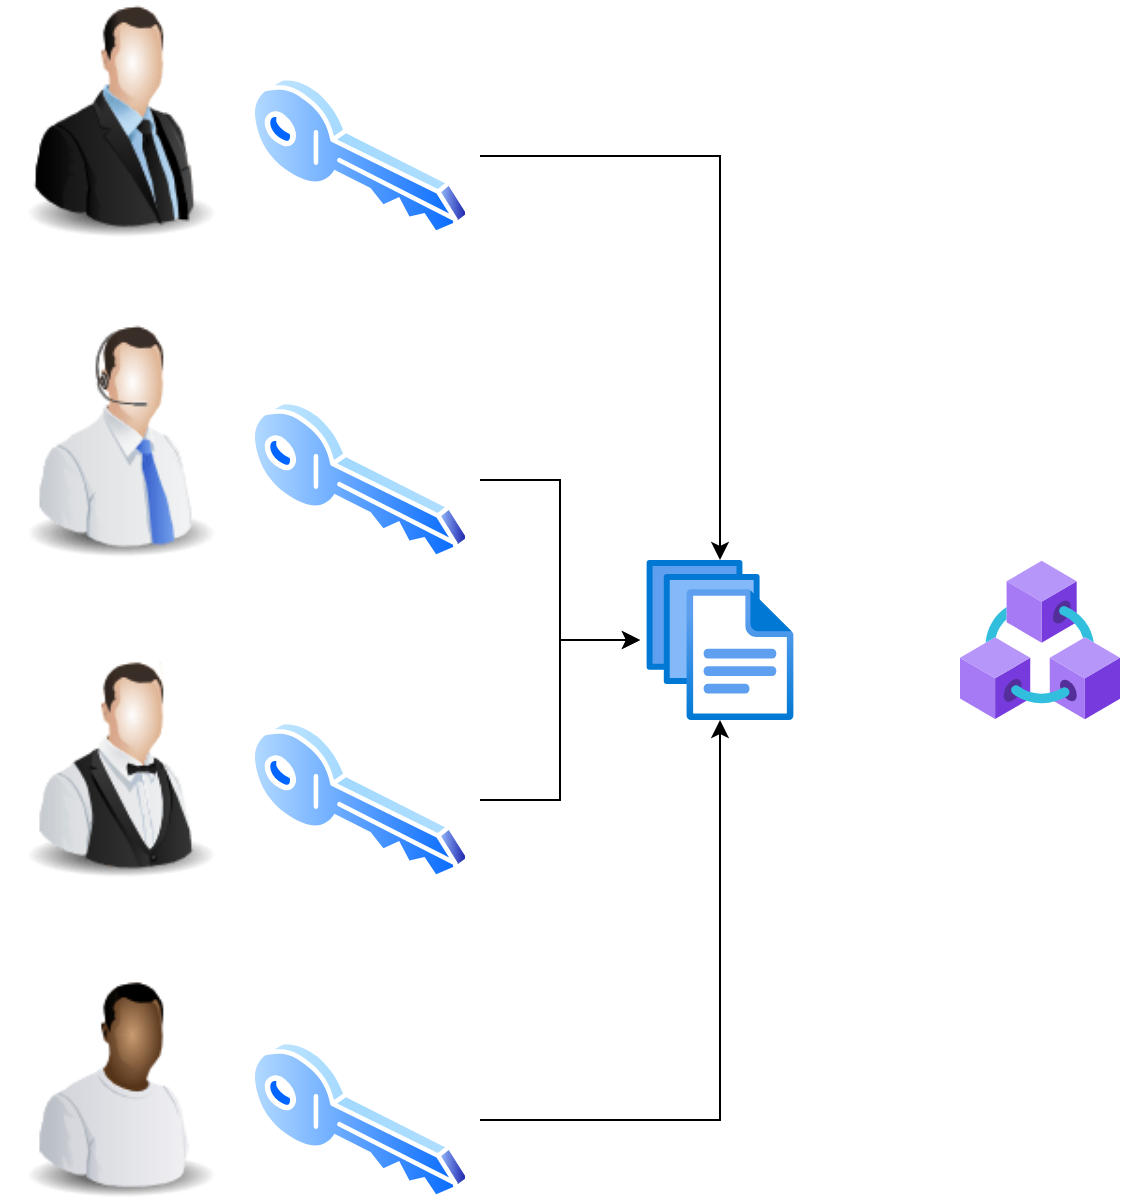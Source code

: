 <mxfile version="21.2.1" type="github">
  <diagram name="Page-1" id="IOx3L2gT1lAjid3hQ-a9">
    <mxGraphModel dx="1257" dy="634" grid="1" gridSize="10" guides="1" tooltips="1" connect="1" arrows="1" fold="1" page="1" pageScale="1" pageWidth="1169" pageHeight="827" math="0" shadow="0">
      <root>
        <mxCell id="0" />
        <mxCell id="1" parent="0" />
        <mxCell id="MqbVAJrmVxTxifl1eM4A-1" value="" style="image;html=1;image=img/lib/clip_art/people/Suit_Man_128x128.png" parent="1" vertex="1">
          <mxGeometry x="80" y="120" width="120" height="120" as="geometry" />
        </mxCell>
        <mxCell id="-Np9GkB7kijbRWwin-eq-14" style="edgeStyle=orthogonalEdgeStyle;rounded=0;orthogonalLoop=1;jettySize=auto;html=1;" edge="1" parent="1" source="MqbVAJrmVxTxifl1eM4A-2" target="-Np9GkB7kijbRWwin-eq-7">
          <mxGeometry relative="1" as="geometry" />
        </mxCell>
        <mxCell id="MqbVAJrmVxTxifl1eM4A-2" value="" style="image;perimeter=ellipsePerimeter;html=1;align=center;shadow=0;dashed=0;spacingTop=3;image=img/lib/active_directory/key.svg;" parent="1" vertex="1">
          <mxGeometry x="200" y="158" width="120" height="80" as="geometry" />
        </mxCell>
        <mxCell id="-Np9GkB7kijbRWwin-eq-1" value="" style="image;html=1;image=img/lib/clip_art/people/Telesales_Man_128x128.png;aspect=fixed;" vertex="1" parent="1">
          <mxGeometry x="80" y="280" width="120" height="120" as="geometry" />
        </mxCell>
        <mxCell id="-Np9GkB7kijbRWwin-eq-11" style="edgeStyle=orthogonalEdgeStyle;rounded=0;orthogonalLoop=1;jettySize=auto;html=1;" edge="1" parent="1" source="-Np9GkB7kijbRWwin-eq-2" target="-Np9GkB7kijbRWwin-eq-7">
          <mxGeometry relative="1" as="geometry" />
        </mxCell>
        <mxCell id="-Np9GkB7kijbRWwin-eq-2" value="" style="image;perimeter=ellipsePerimeter;html=1;align=center;shadow=0;dashed=0;spacingTop=3;image=img/lib/active_directory/key.svg;" vertex="1" parent="1">
          <mxGeometry x="200" y="320" width="120" height="80" as="geometry" />
        </mxCell>
        <mxCell id="-Np9GkB7kijbRWwin-eq-3" value="" style="image;html=1;image=img/lib/clip_art/people/Waiter_128x128.png" vertex="1" parent="1">
          <mxGeometry x="80" y="440" width="120" height="120" as="geometry" />
        </mxCell>
        <mxCell id="-Np9GkB7kijbRWwin-eq-10" style="edgeStyle=orthogonalEdgeStyle;rounded=0;orthogonalLoop=1;jettySize=auto;html=1;" edge="1" parent="1" source="-Np9GkB7kijbRWwin-eq-4" target="-Np9GkB7kijbRWwin-eq-7">
          <mxGeometry relative="1" as="geometry" />
        </mxCell>
        <mxCell id="-Np9GkB7kijbRWwin-eq-4" value="" style="image;perimeter=ellipsePerimeter;html=1;align=center;shadow=0;dashed=0;spacingTop=3;image=img/lib/active_directory/key.svg;" vertex="1" parent="1">
          <mxGeometry x="200" y="480" width="120" height="80" as="geometry" />
        </mxCell>
        <mxCell id="-Np9GkB7kijbRWwin-eq-5" value="" style="image;html=1;image=img/lib/clip_art/people/Worker_Black_128x128.png" vertex="1" parent="1">
          <mxGeometry x="80" y="600" width="120" height="120" as="geometry" />
        </mxCell>
        <mxCell id="-Np9GkB7kijbRWwin-eq-13" style="edgeStyle=orthogonalEdgeStyle;rounded=0;orthogonalLoop=1;jettySize=auto;html=1;" edge="1" parent="1" source="-Np9GkB7kijbRWwin-eq-6" target="-Np9GkB7kijbRWwin-eq-7">
          <mxGeometry relative="1" as="geometry" />
        </mxCell>
        <mxCell id="-Np9GkB7kijbRWwin-eq-6" value="" style="image;perimeter=ellipsePerimeter;html=1;align=center;shadow=0;dashed=0;spacingTop=3;image=img/lib/active_directory/key.svg;" vertex="1" parent="1">
          <mxGeometry x="200" y="640" width="120" height="80" as="geometry" />
        </mxCell>
        <mxCell id="-Np9GkB7kijbRWwin-eq-7" value="" style="image;html=1;points=[];align=center;fontSize=12;image=img/lib/azure2/general/Files.svg;" vertex="1" parent="1">
          <mxGeometry x="400" y="400" width="80" height="80" as="geometry" />
        </mxCell>
        <mxCell id="-Np9GkB7kijbRWwin-eq-8" value="" style="image;aspect=fixed;html=1;points=[];align=center;fontSize=12;image=img/lib/azure2/blockchain/Azure_Blockchain_Service.svg;" vertex="1" parent="1">
          <mxGeometry x="560" y="400" width="80" height="80" as="geometry" />
        </mxCell>
      </root>
    </mxGraphModel>
  </diagram>
</mxfile>
